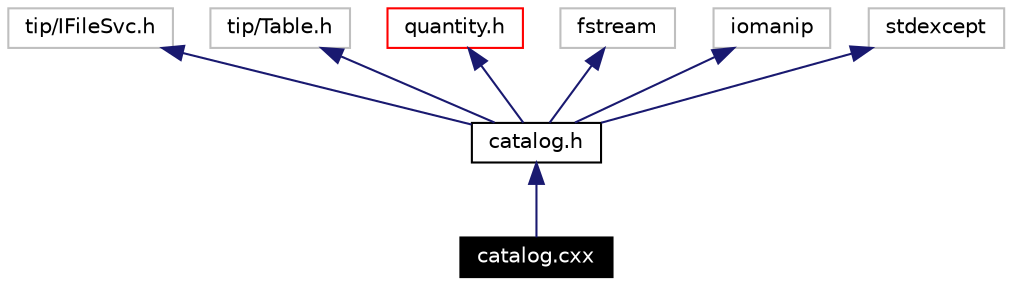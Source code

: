digraph inheritance
{
  Node0 [shape="box",label="catalog.cxx",fontsize=10,height=0.2,width=0.4,fontname="Helvetica",color="black",style="filled" fontcolor="white"];
  Node1 -> Node0 [dir=back,color="midnightblue",fontsize=10,style="solid",fontname="Helvetica"];
  Node1 [shape="box",label="catalog.h",fontsize=10,height=0.2,width=0.4,fontname="Helvetica",color="black",URL="$catalog_8h.html"];
  Node2 -> Node1 [dir=back,color="midnightblue",fontsize=10,style="solid",fontname="Helvetica"];
  Node2 [shape="box",label="tip/IFileSvc.h",fontsize=10,height=0.2,width=0.4,fontname="Helvetica",color="grey75"];
  Node3 -> Node1 [dir=back,color="midnightblue",fontsize=10,style="solid",fontname="Helvetica"];
  Node3 [shape="box",label="tip/Table.h",fontsize=10,height=0.2,width=0.4,fontname="Helvetica",color="grey75"];
  Node4 -> Node1 [dir=back,color="midnightblue",fontsize=10,style="solid",fontname="Helvetica"];
  Node4 [shape="box",label="quantity.h",fontsize=10,height=0.2,width=0.4,fontname="Helvetica",color="red",URL="$quantity_8h.html"];
  Node9 -> Node1 [dir=back,color="midnightblue",fontsize=10,style="solid",fontname="Helvetica"];
  Node9 [shape="box",label="fstream",fontsize=10,height=0.2,width=0.4,fontname="Helvetica",color="grey75"];
  Node10 -> Node1 [dir=back,color="midnightblue",fontsize=10,style="solid",fontname="Helvetica"];
  Node10 [shape="box",label="iomanip",fontsize=10,height=0.2,width=0.4,fontname="Helvetica",color="grey75"];
  Node11 -> Node1 [dir=back,color="midnightblue",fontsize=10,style="solid",fontname="Helvetica"];
  Node11 [shape="box",label="stdexcept",fontsize=10,height=0.2,width=0.4,fontname="Helvetica",color="grey75"];
}
